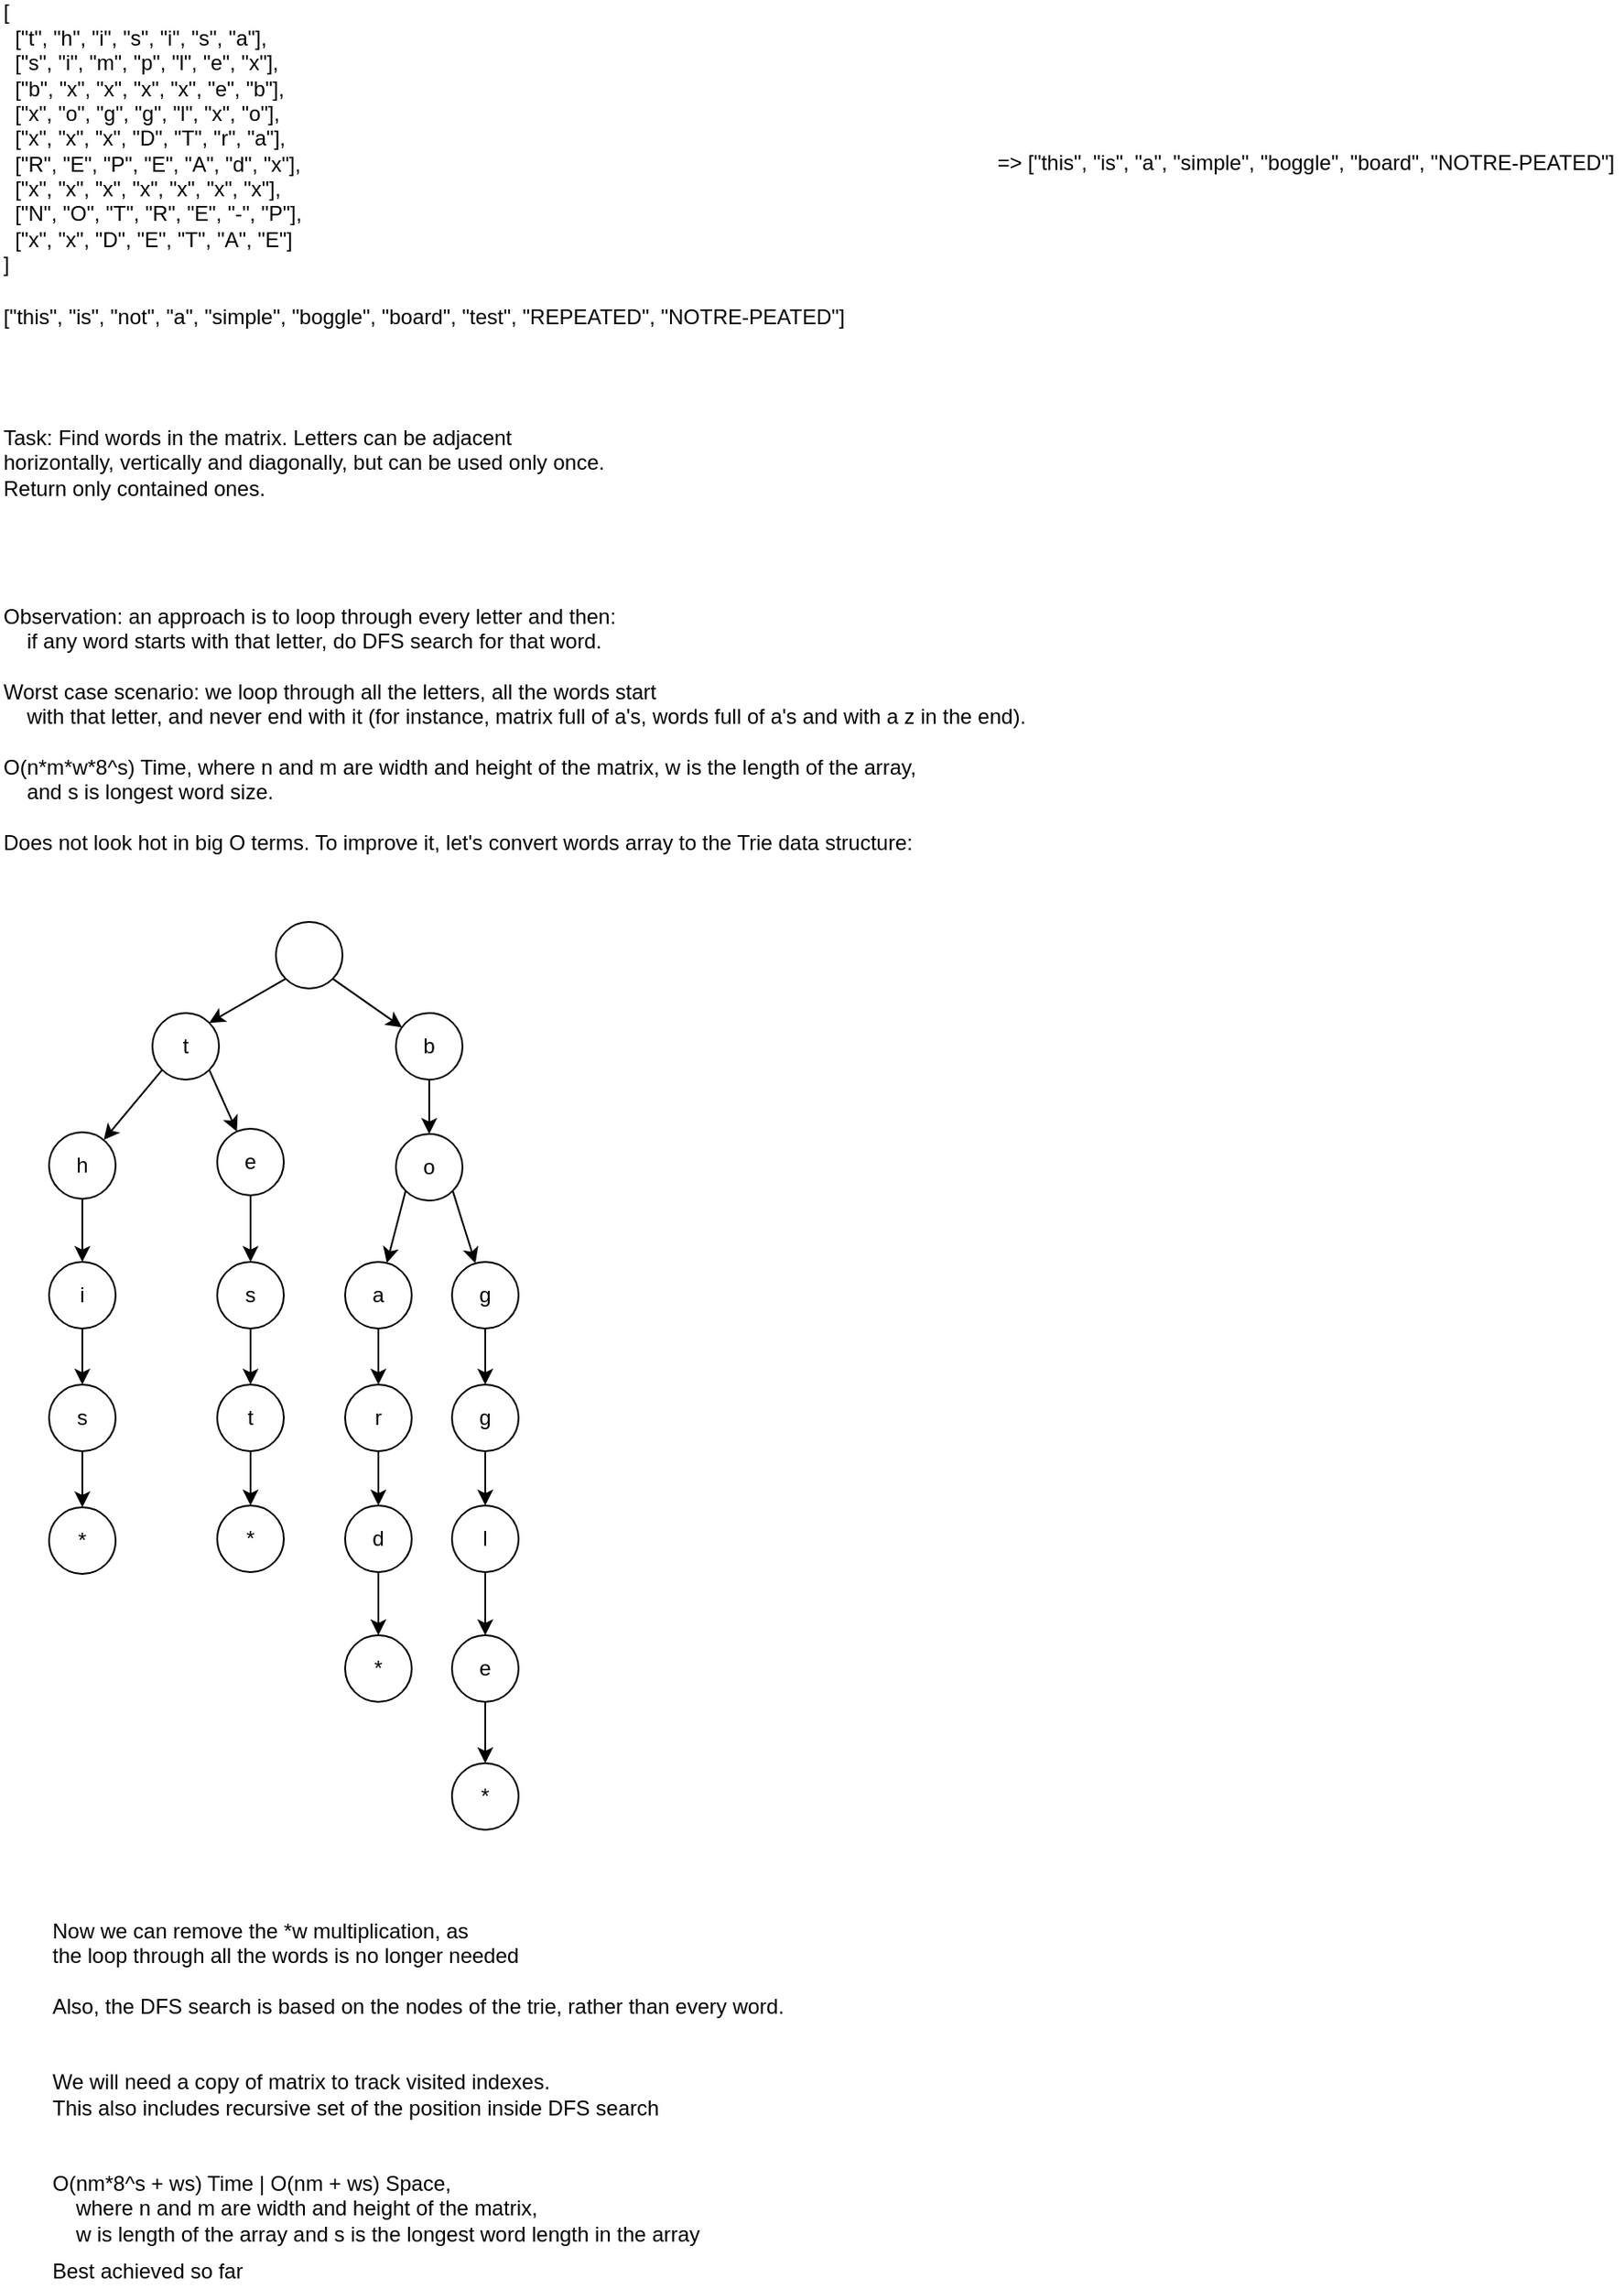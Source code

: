 <mxfile version="14.6.13" type="device"><diagram id="NYf1fHOO6PNolBZghKeS" name="BoggleBoard"><mxGraphModel dx="865" dy="934" grid="0" gridSize="10" guides="1" tooltips="1" connect="1" arrows="1" fold="1" page="0" pageScale="1" pageWidth="850" pageHeight="1100" math="0" shadow="0"><root><mxCell id="0"/><mxCell id="1" parent="0"/><mxCell id="JR8qTk6cHOgp_DWqyHFP-1" value="&lt;div&gt;[&lt;/div&gt;&lt;div&gt;&amp;nbsp; [&quot;t&quot;, &quot;h&quot;, &quot;i&quot;, &quot;s&quot;, &quot;i&quot;, &quot;s&quot;, &quot;a&quot;],&lt;/div&gt;&lt;div&gt;&amp;nbsp; [&quot;s&quot;, &quot;i&quot;, &quot;m&quot;, &quot;p&quot;, &quot;l&quot;, &quot;e&quot;, &quot;x&quot;],&lt;/div&gt;&lt;div&gt;&amp;nbsp; [&quot;b&quot;, &quot;x&quot;, &quot;x&quot;, &quot;x&quot;, &quot;x&quot;, &quot;e&quot;, &quot;b&quot;],&lt;/div&gt;&lt;div&gt;&amp;nbsp; [&quot;x&quot;, &quot;o&quot;, &quot;g&quot;, &quot;g&quot;, &quot;l&quot;, &quot;x&quot;, &quot;o&quot;],&lt;/div&gt;&lt;div&gt;&amp;nbsp; [&quot;x&quot;, &quot;x&quot;, &quot;x&quot;, &quot;D&quot;, &quot;T&quot;, &quot;r&quot;, &quot;a&quot;],&lt;/div&gt;&lt;div&gt;&amp;nbsp; [&quot;R&quot;, &quot;E&quot;, &quot;P&quot;, &quot;E&quot;, &quot;A&quot;, &quot;d&quot;, &quot;x&quot;],&lt;/div&gt;&lt;div&gt;&amp;nbsp; [&quot;x&quot;, &quot;x&quot;, &quot;x&quot;, &quot;x&quot;, &quot;x&quot;, &quot;x&quot;, &quot;x&quot;],&lt;/div&gt;&lt;div&gt;&amp;nbsp; [&quot;N&quot;, &quot;O&quot;, &quot;T&quot;, &quot;R&quot;, &quot;E&quot;, &quot;-&quot;, &quot;P&quot;],&lt;/div&gt;&lt;div&gt;&amp;nbsp; [&quot;x&quot;, &quot;x&quot;, &quot;D&quot;, &quot;E&quot;, &quot;T&quot;, &quot;A&quot;, &quot;E&quot;]&lt;/div&gt;&lt;div&gt;]&lt;/div&gt;" style="text;html=1;align=left;verticalAlign=middle;resizable=0;points=[];autosize=1;strokeColor=none;" vertex="1" parent="1"><mxGeometry x="224" y="-44" width="180" height="154" as="geometry"/></mxCell><mxCell id="JR8qTk6cHOgp_DWqyHFP-2" value="Task: Find words in the matrix. Letters can be adjacent &lt;br&gt;horizontally, vertically and diagonally, but can be used only once.&lt;br&gt;Return only contained ones." style="text;html=1;align=left;verticalAlign=middle;resizable=0;points=[];autosize=1;strokeColor=none;" vertex="1" parent="1"><mxGeometry x="224" y="195" width="353" height="45" as="geometry"/></mxCell><mxCell id="JR8qTk6cHOgp_DWqyHFP-3" value="[&quot;this&quot;, &quot;is&quot;, &quot;not&quot;, &quot;a&quot;, &quot;simple&quot;, &quot;boggle&quot;, &quot;board&quot;, &quot;test&quot;, &quot;REPEATED&quot;, &quot;NOTRE-PEATED&quot;]" style="text;html=1;align=left;verticalAlign=middle;resizable=0;points=[];autosize=1;strokeColor=none;" vertex="1" parent="1"><mxGeometry x="224" y="126" width="490" height="18" as="geometry"/></mxCell><mxCell id="JR8qTk6cHOgp_DWqyHFP-4" value="=&amp;gt;&amp;nbsp;&lt;span style=&quot;text-align: left&quot;&gt;[&quot;this&quot;, &quot;is&quot;, &quot;a&quot;, &quot;simple&quot;, &quot;boggle&quot;, &quot;board&quot;, &quot;NOTRE-PEATED&quot;]&lt;/span&gt;" style="text;html=1;align=center;verticalAlign=middle;resizable=0;points=[];autosize=1;strokeColor=none;" vertex="1" parent="1"><mxGeometry x="788" y="38" width="362" height="18" as="geometry"/></mxCell><mxCell id="JR8qTk6cHOgp_DWqyHFP-5" value="Observation: an approach is to loop through every letter and then:&lt;br&gt;&amp;nbsp; &amp;nbsp; if any word starts with that letter, do DFS search for that word.&lt;br&gt;&lt;br&gt;Worst case scenario: we loop through all the letters, all the words start&lt;br&gt;&amp;nbsp; &amp;nbsp; with that letter, and never end with it (for instance, matrix full of a's, words full of a's and with a z in the end).&lt;br&gt;&lt;br&gt;O(n*m*w*8^s) Time, where n and m are width and height of the matrix, w is the length of the array,&lt;br&gt;&amp;nbsp; &amp;nbsp; and s is longest word size.&lt;br&gt;&lt;br&gt;Does not look hot in big O terms. To improve it, let's convert words array to the Trie data structure:" style="text;html=1;align=left;verticalAlign=middle;resizable=0;points=[];autosize=1;strokeColor=none;" vertex="1" parent="1"><mxGeometry x="224" y="300" width="593" height="140" as="geometry"/></mxCell><mxCell id="JR8qTk6cHOgp_DWqyHFP-8" style="rounded=0;orthogonalLoop=1;jettySize=auto;html=1;exitX=0;exitY=1;exitDx=0;exitDy=0;" edge="1" parent="1" source="JR8qTk6cHOgp_DWqyHFP-6" target="JR8qTk6cHOgp_DWqyHFP-7"><mxGeometry relative="1" as="geometry"/></mxCell><mxCell id="JR8qTk6cHOgp_DWqyHFP-18" style="edgeStyle=none;rounded=0;orthogonalLoop=1;jettySize=auto;html=1;entryX=1;entryY=0;entryDx=0;entryDy=0;exitX=0;exitY=1;exitDx=0;exitDy=0;" edge="1" parent="1" source="JR8qTk6cHOgp_DWqyHFP-17" target="JR8qTk6cHOgp_DWqyHFP-6"><mxGeometry relative="1" as="geometry"/></mxCell><mxCell id="JR8qTk6cHOgp_DWqyHFP-20" style="edgeStyle=none;rounded=0;orthogonalLoop=1;jettySize=auto;html=1;exitX=1;exitY=1;exitDx=0;exitDy=0;" edge="1" parent="1" source="JR8qTk6cHOgp_DWqyHFP-6" target="JR8qTk6cHOgp_DWqyHFP-19"><mxGeometry relative="1" as="geometry"/></mxCell><mxCell id="JR8qTk6cHOgp_DWqyHFP-6" value="t" style="ellipse;whiteSpace=wrap;html=1;aspect=fixed;align=center;" vertex="1" parent="1"><mxGeometry x="311" y="532" width="38" height="38" as="geometry"/></mxCell><mxCell id="JR8qTk6cHOgp_DWqyHFP-11" style="edgeStyle=none;rounded=0;orthogonalLoop=1;jettySize=auto;html=1;exitX=0.5;exitY=1;exitDx=0;exitDy=0;" edge="1" parent="1" source="JR8qTk6cHOgp_DWqyHFP-7" target="JR8qTk6cHOgp_DWqyHFP-10"><mxGeometry relative="1" as="geometry"/></mxCell><mxCell id="JR8qTk6cHOgp_DWqyHFP-7" value="h" style="ellipse;whiteSpace=wrap;html=1;aspect=fixed;align=center;" vertex="1" parent="1"><mxGeometry x="252" y="600" width="38" height="38" as="geometry"/></mxCell><mxCell id="JR8qTk6cHOgp_DWqyHFP-13" style="edgeStyle=none;rounded=0;orthogonalLoop=1;jettySize=auto;html=1;exitX=0.5;exitY=1;exitDx=0;exitDy=0;" edge="1" parent="1" source="JR8qTk6cHOgp_DWqyHFP-10" target="JR8qTk6cHOgp_DWqyHFP-12"><mxGeometry relative="1" as="geometry"/></mxCell><mxCell id="JR8qTk6cHOgp_DWqyHFP-10" value="i" style="ellipse;whiteSpace=wrap;html=1;aspect=fixed;align=center;" vertex="1" parent="1"><mxGeometry x="252" y="674" width="38" height="38" as="geometry"/></mxCell><mxCell id="JR8qTk6cHOgp_DWqyHFP-15" style="edgeStyle=none;rounded=0;orthogonalLoop=1;jettySize=auto;html=1;exitX=0.5;exitY=1;exitDx=0;exitDy=0;" edge="1" parent="1" source="JR8qTk6cHOgp_DWqyHFP-12" target="JR8qTk6cHOgp_DWqyHFP-14"><mxGeometry relative="1" as="geometry"/></mxCell><mxCell id="JR8qTk6cHOgp_DWqyHFP-12" value="s" style="ellipse;whiteSpace=wrap;html=1;aspect=fixed;align=center;" vertex="1" parent="1"><mxGeometry x="252" y="744" width="38" height="38" as="geometry"/></mxCell><mxCell id="JR8qTk6cHOgp_DWqyHFP-14" value="*" style="ellipse;whiteSpace=wrap;html=1;aspect=fixed;align=center;" vertex="1" parent="1"><mxGeometry x="252" y="814" width="38" height="38" as="geometry"/></mxCell><mxCell id="JR8qTk6cHOgp_DWqyHFP-28" style="edgeStyle=none;rounded=0;orthogonalLoop=1;jettySize=auto;html=1;exitX=1;exitY=1;exitDx=0;exitDy=0;" edge="1" parent="1" source="JR8qTk6cHOgp_DWqyHFP-17" target="JR8qTk6cHOgp_DWqyHFP-27"><mxGeometry relative="1" as="geometry"/></mxCell><mxCell id="JR8qTk6cHOgp_DWqyHFP-17" value="" style="ellipse;whiteSpace=wrap;html=1;aspect=fixed;align=center;" vertex="1" parent="1"><mxGeometry x="381.5" y="480" width="38" height="38" as="geometry"/></mxCell><mxCell id="JR8qTk6cHOgp_DWqyHFP-22" value="" style="edgeStyle=none;rounded=0;orthogonalLoop=1;jettySize=auto;html=1;" edge="1" parent="1" source="JR8qTk6cHOgp_DWqyHFP-19" target="JR8qTk6cHOgp_DWqyHFP-21"><mxGeometry relative="1" as="geometry"/></mxCell><mxCell id="JR8qTk6cHOgp_DWqyHFP-19" value="e" style="ellipse;whiteSpace=wrap;html=1;aspect=fixed;align=center;" vertex="1" parent="1"><mxGeometry x="348" y="598" width="38" height="38" as="geometry"/></mxCell><mxCell id="JR8qTk6cHOgp_DWqyHFP-24" style="edgeStyle=none;rounded=0;orthogonalLoop=1;jettySize=auto;html=1;exitX=0.5;exitY=1;exitDx=0;exitDy=0;" edge="1" parent="1" source="JR8qTk6cHOgp_DWqyHFP-21" target="JR8qTk6cHOgp_DWqyHFP-23"><mxGeometry relative="1" as="geometry"/></mxCell><mxCell id="JR8qTk6cHOgp_DWqyHFP-21" value="s" style="ellipse;whiteSpace=wrap;html=1;aspect=fixed;align=center;" vertex="1" parent="1"><mxGeometry x="348" y="674" width="38" height="38" as="geometry"/></mxCell><mxCell id="JR8qTk6cHOgp_DWqyHFP-26" style="edgeStyle=none;rounded=0;orthogonalLoop=1;jettySize=auto;html=1;exitX=0.5;exitY=1;exitDx=0;exitDy=0;" edge="1" parent="1" source="JR8qTk6cHOgp_DWqyHFP-23" target="JR8qTk6cHOgp_DWqyHFP-25"><mxGeometry relative="1" as="geometry"/></mxCell><mxCell id="JR8qTk6cHOgp_DWqyHFP-23" value="t" style="ellipse;whiteSpace=wrap;html=1;aspect=fixed;align=center;" vertex="1" parent="1"><mxGeometry x="348" y="744" width="38" height="38" as="geometry"/></mxCell><mxCell id="JR8qTk6cHOgp_DWqyHFP-25" value="*" style="ellipse;whiteSpace=wrap;html=1;aspect=fixed;align=center;" vertex="1" parent="1"><mxGeometry x="348" y="813" width="38" height="38" as="geometry"/></mxCell><mxCell id="JR8qTk6cHOgp_DWqyHFP-30" style="edgeStyle=none;rounded=0;orthogonalLoop=1;jettySize=auto;html=1;exitX=0.5;exitY=1;exitDx=0;exitDy=0;" edge="1" parent="1" source="JR8qTk6cHOgp_DWqyHFP-27" target="JR8qTk6cHOgp_DWqyHFP-29"><mxGeometry relative="1" as="geometry"/></mxCell><mxCell id="JR8qTk6cHOgp_DWqyHFP-27" value="b" style="ellipse;whiteSpace=wrap;html=1;aspect=fixed;align=center;" vertex="1" parent="1"><mxGeometry x="450" y="532" width="38" height="38" as="geometry"/></mxCell><mxCell id="JR8qTk6cHOgp_DWqyHFP-32" style="edgeStyle=none;rounded=0;orthogonalLoop=1;jettySize=auto;html=1;exitX=0;exitY=1;exitDx=0;exitDy=0;" edge="1" parent="1" source="JR8qTk6cHOgp_DWqyHFP-29" target="JR8qTk6cHOgp_DWqyHFP-31"><mxGeometry relative="1" as="geometry"/></mxCell><mxCell id="JR8qTk6cHOgp_DWqyHFP-40" style="edgeStyle=none;rounded=0;orthogonalLoop=1;jettySize=auto;html=1;exitX=1;exitY=1;exitDx=0;exitDy=0;" edge="1" parent="1" source="JR8qTk6cHOgp_DWqyHFP-29" target="JR8qTk6cHOgp_DWqyHFP-39"><mxGeometry relative="1" as="geometry"/></mxCell><mxCell id="JR8qTk6cHOgp_DWqyHFP-29" value="o" style="ellipse;whiteSpace=wrap;html=1;aspect=fixed;align=center;" vertex="1" parent="1"><mxGeometry x="450" y="601" width="38" height="38" as="geometry"/></mxCell><mxCell id="JR8qTk6cHOgp_DWqyHFP-34" style="edgeStyle=none;rounded=0;orthogonalLoop=1;jettySize=auto;html=1;exitX=0.5;exitY=1;exitDx=0;exitDy=0;" edge="1" parent="1" source="JR8qTk6cHOgp_DWqyHFP-31" target="JR8qTk6cHOgp_DWqyHFP-33"><mxGeometry relative="1" as="geometry"/></mxCell><mxCell id="JR8qTk6cHOgp_DWqyHFP-31" value="a" style="ellipse;whiteSpace=wrap;html=1;aspect=fixed;align=center;" vertex="1" parent="1"><mxGeometry x="421" y="674" width="38" height="38" as="geometry"/></mxCell><mxCell id="JR8qTk6cHOgp_DWqyHFP-36" style="edgeStyle=none;rounded=0;orthogonalLoop=1;jettySize=auto;html=1;exitX=0.5;exitY=1;exitDx=0;exitDy=0;" edge="1" parent="1" source="JR8qTk6cHOgp_DWqyHFP-33" target="JR8qTk6cHOgp_DWqyHFP-35"><mxGeometry relative="1" as="geometry"/></mxCell><mxCell id="JR8qTk6cHOgp_DWqyHFP-33" value="r" style="ellipse;whiteSpace=wrap;html=1;aspect=fixed;align=center;" vertex="1" parent="1"><mxGeometry x="421" y="744" width="38" height="38" as="geometry"/></mxCell><mxCell id="JR8qTk6cHOgp_DWqyHFP-38" style="edgeStyle=none;rounded=0;orthogonalLoop=1;jettySize=auto;html=1;exitX=0.5;exitY=1;exitDx=0;exitDy=0;" edge="1" parent="1" source="JR8qTk6cHOgp_DWqyHFP-35" target="JR8qTk6cHOgp_DWqyHFP-37"><mxGeometry relative="1" as="geometry"/></mxCell><mxCell id="JR8qTk6cHOgp_DWqyHFP-35" value="d" style="ellipse;whiteSpace=wrap;html=1;aspect=fixed;align=center;" vertex="1" parent="1"><mxGeometry x="421" y="813" width="38" height="38" as="geometry"/></mxCell><mxCell id="JR8qTk6cHOgp_DWqyHFP-37" value="*" style="ellipse;whiteSpace=wrap;html=1;aspect=fixed;align=center;" vertex="1" parent="1"><mxGeometry x="421" y="887" width="38" height="38" as="geometry"/></mxCell><mxCell id="JR8qTk6cHOgp_DWqyHFP-42" style="edgeStyle=none;rounded=0;orthogonalLoop=1;jettySize=auto;html=1;exitX=0.5;exitY=1;exitDx=0;exitDy=0;" edge="1" parent="1" source="JR8qTk6cHOgp_DWqyHFP-39" target="JR8qTk6cHOgp_DWqyHFP-41"><mxGeometry relative="1" as="geometry"/></mxCell><mxCell id="JR8qTk6cHOgp_DWqyHFP-39" value="g" style="ellipse;whiteSpace=wrap;html=1;aspect=fixed;align=center;" vertex="1" parent="1"><mxGeometry x="482" y="674" width="38" height="38" as="geometry"/></mxCell><mxCell id="JR8qTk6cHOgp_DWqyHFP-44" style="edgeStyle=none;rounded=0;orthogonalLoop=1;jettySize=auto;html=1;exitX=0.5;exitY=1;exitDx=0;exitDy=0;" edge="1" parent="1" source="JR8qTk6cHOgp_DWqyHFP-41" target="JR8qTk6cHOgp_DWqyHFP-43"><mxGeometry relative="1" as="geometry"/></mxCell><mxCell id="JR8qTk6cHOgp_DWqyHFP-41" value="g" style="ellipse;whiteSpace=wrap;html=1;aspect=fixed;align=center;" vertex="1" parent="1"><mxGeometry x="482" y="744" width="38" height="38" as="geometry"/></mxCell><mxCell id="JR8qTk6cHOgp_DWqyHFP-46" style="edgeStyle=none;rounded=0;orthogonalLoop=1;jettySize=auto;html=1;exitX=0.5;exitY=1;exitDx=0;exitDy=0;" edge="1" parent="1" source="JR8qTk6cHOgp_DWqyHFP-43" target="JR8qTk6cHOgp_DWqyHFP-45"><mxGeometry relative="1" as="geometry"/></mxCell><mxCell id="JR8qTk6cHOgp_DWqyHFP-43" value="l" style="ellipse;whiteSpace=wrap;html=1;aspect=fixed;align=center;" vertex="1" parent="1"><mxGeometry x="482" y="813" width="38" height="38" as="geometry"/></mxCell><mxCell id="JR8qTk6cHOgp_DWqyHFP-48" style="edgeStyle=none;rounded=0;orthogonalLoop=1;jettySize=auto;html=1;exitX=0.5;exitY=1;exitDx=0;exitDy=0;" edge="1" parent="1" source="JR8qTk6cHOgp_DWqyHFP-45" target="JR8qTk6cHOgp_DWqyHFP-47"><mxGeometry relative="1" as="geometry"/></mxCell><mxCell id="JR8qTk6cHOgp_DWqyHFP-45" value="e" style="ellipse;whiteSpace=wrap;html=1;aspect=fixed;align=center;" vertex="1" parent="1"><mxGeometry x="482" y="887" width="38" height="38" as="geometry"/></mxCell><mxCell id="JR8qTk6cHOgp_DWqyHFP-47" value="*" style="ellipse;whiteSpace=wrap;html=1;aspect=fixed;align=center;" vertex="1" parent="1"><mxGeometry x="482" y="960" width="38" height="38" as="geometry"/></mxCell><mxCell id="JR8qTk6cHOgp_DWqyHFP-49" value="Now we can remove the *w multiplication, as &lt;br&gt;the loop through all the words is no longer needed&lt;br&gt;&lt;br&gt;Also, the DFS search is based on the nodes of the trie, rather than every word." style="text;html=1;align=left;verticalAlign=middle;resizable=0;points=[];autosize=1;strokeColor=none;" vertex="1" parent="1"><mxGeometry x="252" y="1048" width="428" height="58" as="geometry"/></mxCell><mxCell id="JR8qTk6cHOgp_DWqyHFP-51" value="&lt;span style=&quot;&quot;&gt;We will need a copy of matrix to track visited indexes.&lt;br&gt;This also includes recursive set of the position inside DFS search&lt;/span&gt;" style="text;html=1;align=left;verticalAlign=middle;resizable=0;points=[];autosize=1;strokeColor=none;" vertex="1" parent="1"><mxGeometry x="252" y="1133" width="356" height="31" as="geometry"/></mxCell><mxCell id="JR8qTk6cHOgp_DWqyHFP-52" value="O(nm*8^s + ws) Time | O(nm + ws) Space,&lt;br&gt;&amp;nbsp; &amp;nbsp; where n and m are width and height of the matrix, &lt;br&gt;&amp;nbsp; &amp;nbsp; w is length of the array and s is the longest word length in the array" style="text;html=1;align=left;verticalAlign=middle;resizable=0;points=[];autosize=1;strokeColor=none;" vertex="1" parent="1"><mxGeometry x="252" y="1191" width="380" height="45" as="geometry"/></mxCell><mxCell id="JR8qTk6cHOgp_DWqyHFP-53" value="Best achieved so far" style="text;html=1;align=left;verticalAlign=middle;resizable=0;points=[];autosize=1;strokeColor=none;" vertex="1" parent="1"><mxGeometry x="252" y="1241" width="119" height="18" as="geometry"/></mxCell></root></mxGraphModel></diagram></mxfile>